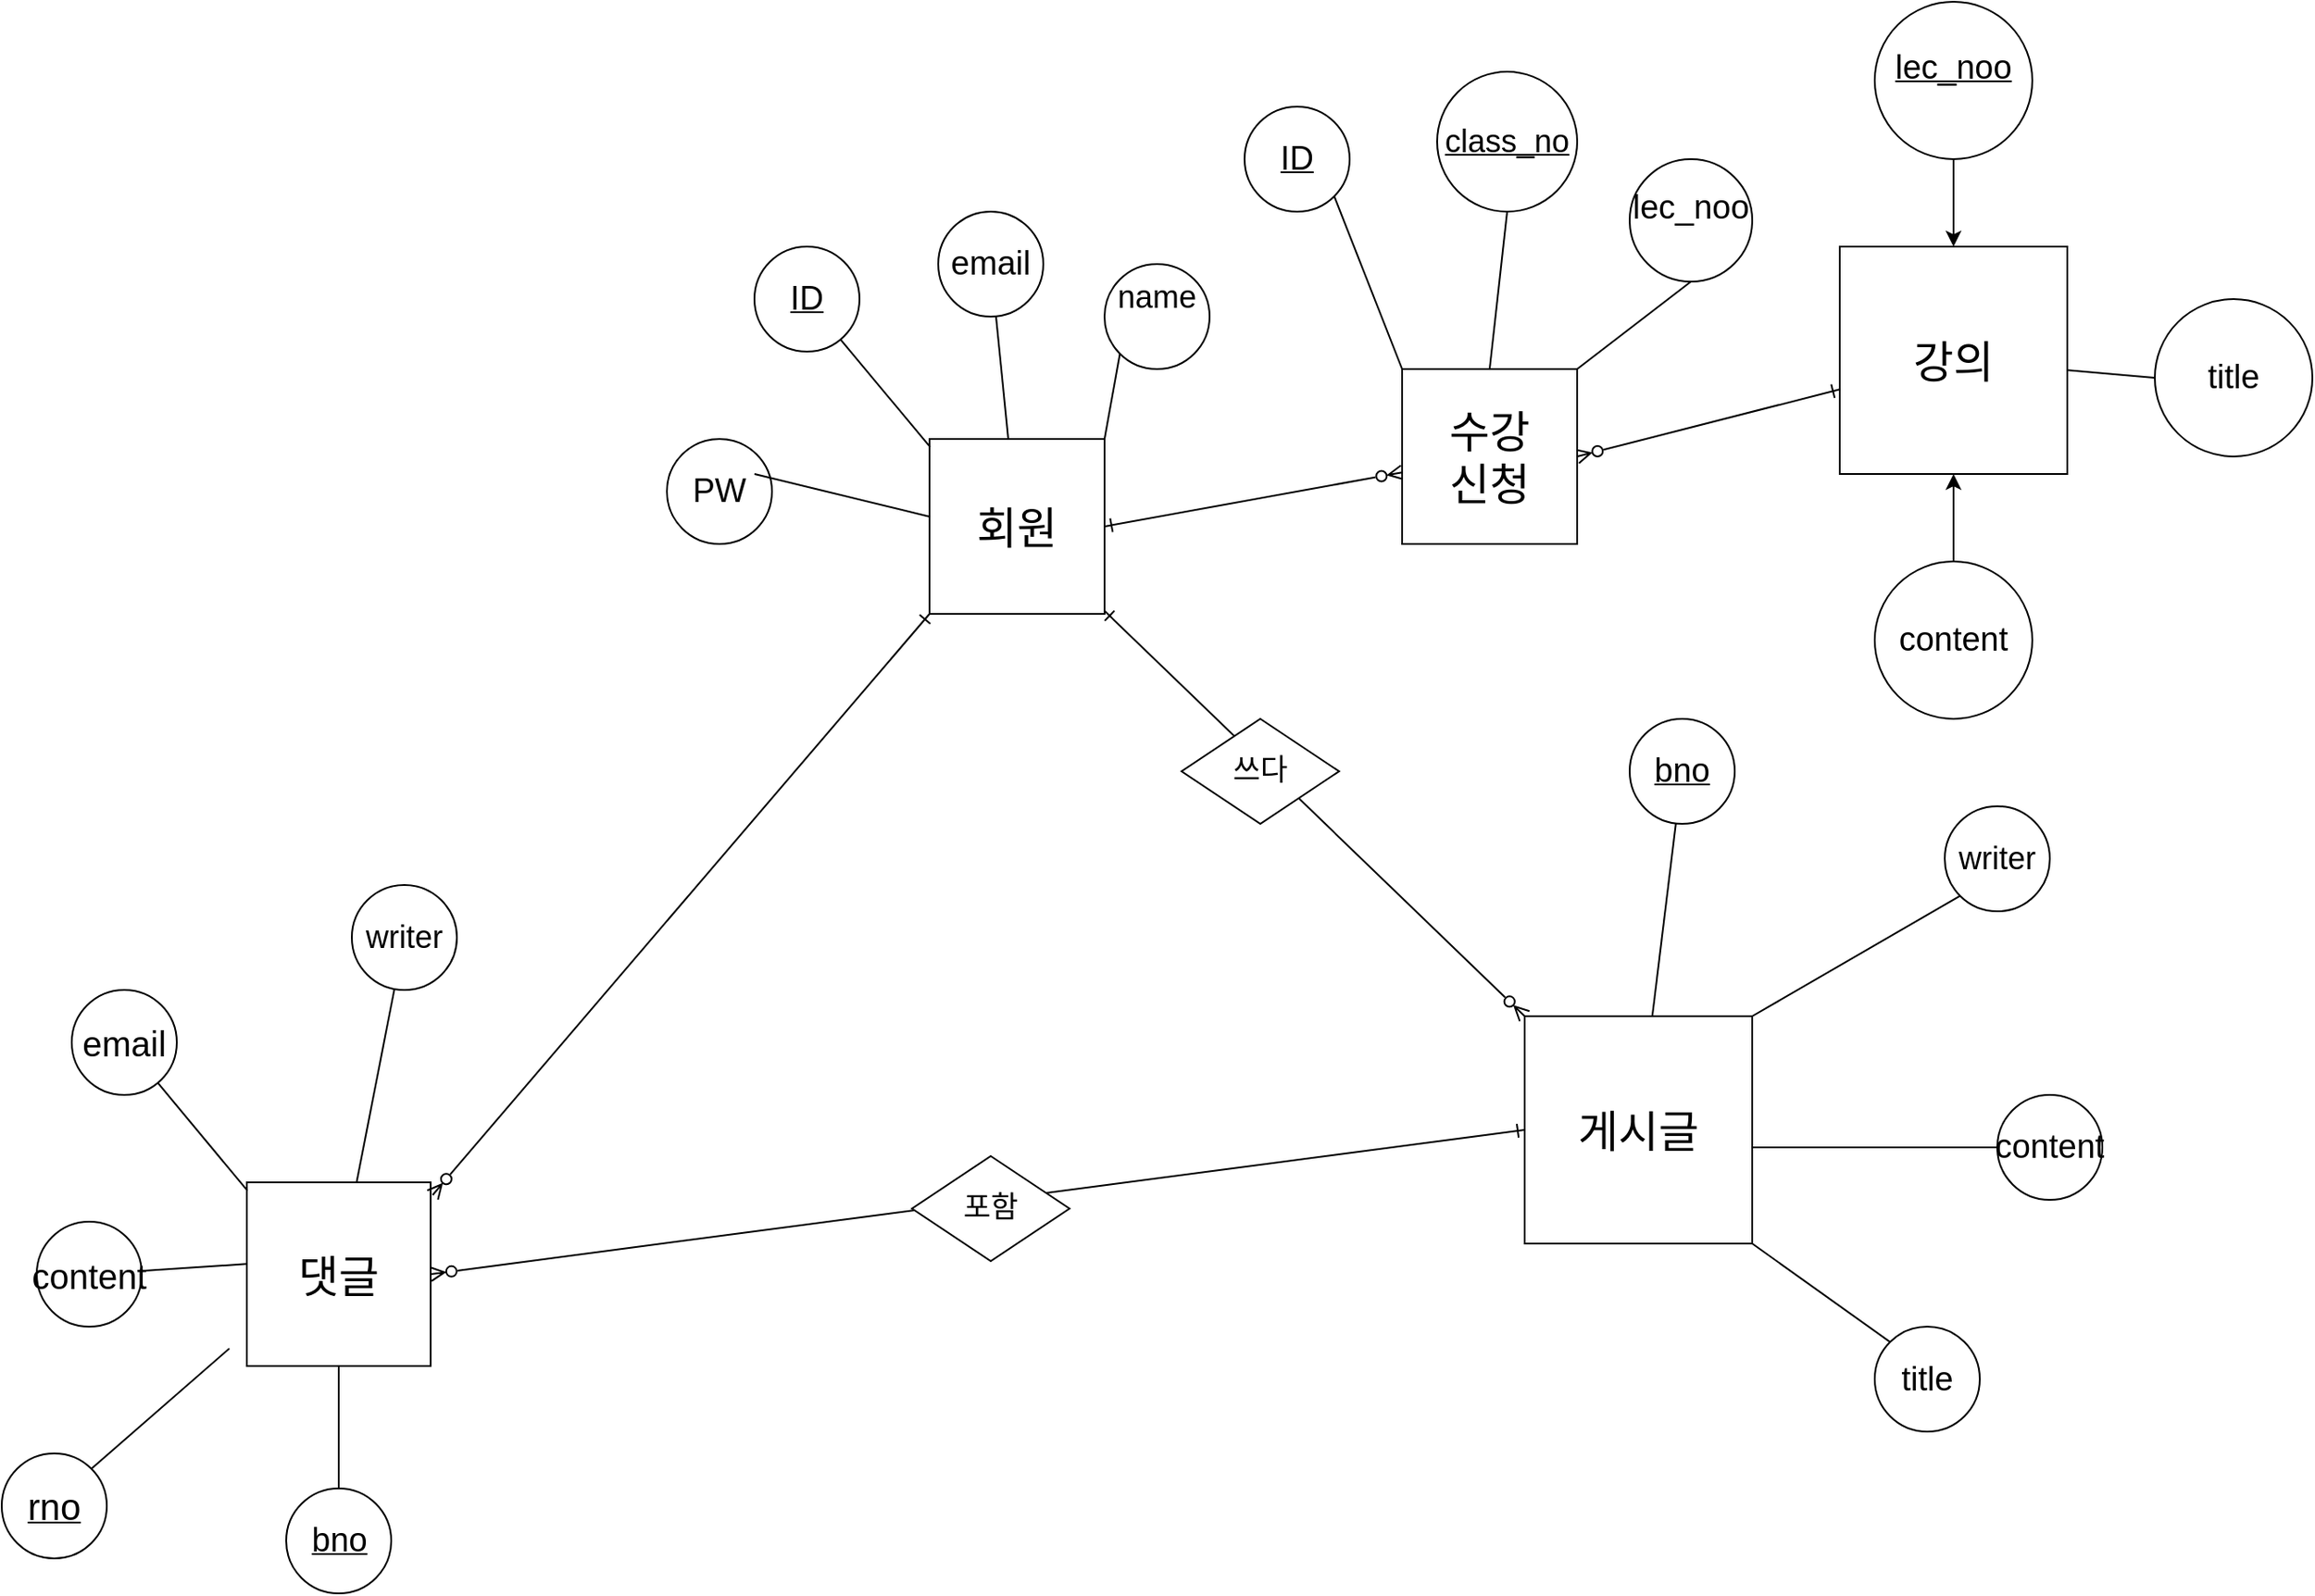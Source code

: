 <mxfile version="24.7.7">
  <diagram name="페이지-1" id="0OXIUgAizJ1hu2dsmJTp">
    <mxGraphModel dx="2577" dy="2097" grid="1" gridSize="10" guides="1" tooltips="1" connect="1" arrows="0" fold="1" page="1" pageScale="1" pageWidth="827" pageHeight="1169" math="0" shadow="0">
      <root>
        <mxCell id="0" />
        <mxCell id="1" parent="0" />
        <mxCell id="CziFLt2wX7d5tEqTFT7S-56" style="rounded=0;orthogonalLoop=1;jettySize=auto;html=1;exitX=1;exitY=0.5;exitDx=0;exitDy=0;endArrow=ERzeroToMany;endFill=0;startArrow=ERone;startFill=0;" edge="1" parent="1" source="CziFLt2wX7d5tEqTFT7S-4" target="CziFLt2wX7d5tEqTFT7S-55">
          <mxGeometry relative="1" as="geometry" />
        </mxCell>
        <mxCell id="CziFLt2wX7d5tEqTFT7S-4" value="&lt;font style=&quot;font-size: 25px;&quot;&gt;회원&lt;/font&gt;" style="whiteSpace=wrap;html=1;aspect=fixed;" vertex="1" parent="1">
          <mxGeometry x="270" y="220" width="100" height="100" as="geometry" />
        </mxCell>
        <mxCell id="CziFLt2wX7d5tEqTFT7S-5" value="&lt;u&gt;&lt;font style=&quot;font-size: 19px;&quot;&gt;ID&lt;/font&gt;&lt;/u&gt;" style="ellipse;whiteSpace=wrap;html=1;aspect=fixed;" vertex="1" parent="1">
          <mxGeometry x="170" y="110" width="60" height="60" as="geometry" />
        </mxCell>
        <mxCell id="CziFLt2wX7d5tEqTFT7S-6" value="&lt;font style=&quot;font-size: 19px;&quot;&gt;PW&lt;/font&gt;" style="ellipse;whiteSpace=wrap;html=1;aspect=fixed;" vertex="1" parent="1">
          <mxGeometry x="120" y="220" width="60" height="60" as="geometry" />
        </mxCell>
        <mxCell id="CziFLt2wX7d5tEqTFT7S-7" value="&lt;font style=&quot;font-size: 19px;&quot;&gt;email&lt;/font&gt;" style="ellipse;whiteSpace=wrap;html=1;aspect=fixed;" vertex="1" parent="1">
          <mxGeometry x="275" y="90" width="60" height="60" as="geometry" />
        </mxCell>
        <mxCell id="CziFLt2wX7d5tEqTFT7S-14" style="rounded=0;orthogonalLoop=1;jettySize=auto;html=1;exitX=0;exitY=1;exitDx=0;exitDy=0;entryX=1;entryY=0;entryDx=0;entryDy=0;endArrow=none;endFill=0;" edge="1" parent="1" source="CziFLt2wX7d5tEqTFT7S-8" target="CziFLt2wX7d5tEqTFT7S-4">
          <mxGeometry relative="1" as="geometry" />
        </mxCell>
        <mxCell id="CziFLt2wX7d5tEqTFT7S-8" value="&lt;font style=&quot;font-size: 18px;&quot;&gt;name&lt;/font&gt;&lt;div style=&quot;font-size: 18px;&quot;&gt;&lt;br&gt;&lt;/div&gt;" style="ellipse;whiteSpace=wrap;html=1;aspect=fixed;" vertex="1" parent="1">
          <mxGeometry x="370" y="120" width="60" height="60" as="geometry" />
        </mxCell>
        <mxCell id="CziFLt2wX7d5tEqTFT7S-10" style="rounded=0;orthogonalLoop=1;jettySize=auto;html=1;entryX=0;entryY=0.444;entryDx=0;entryDy=0;entryPerimeter=0;endArrow=none;endFill=0;" edge="1" parent="1" target="CziFLt2wX7d5tEqTFT7S-4">
          <mxGeometry relative="1" as="geometry">
            <mxPoint x="170" y="240" as="sourcePoint" />
          </mxGeometry>
        </mxCell>
        <mxCell id="CziFLt2wX7d5tEqTFT7S-11" style="rounded=0;orthogonalLoop=1;jettySize=auto;html=1;entryX=0.004;entryY=0.046;entryDx=0;entryDy=0;entryPerimeter=0;endArrow=none;endFill=0;" edge="1" parent="1" source="CziFLt2wX7d5tEqTFT7S-5" target="CziFLt2wX7d5tEqTFT7S-4">
          <mxGeometry relative="1" as="geometry" />
        </mxCell>
        <mxCell id="CziFLt2wX7d5tEqTFT7S-12" style="rounded=0;orthogonalLoop=1;jettySize=auto;html=1;endArrow=none;endFill=0;" edge="1" parent="1" source="CziFLt2wX7d5tEqTFT7S-7" target="CziFLt2wX7d5tEqTFT7S-4">
          <mxGeometry relative="1" as="geometry" />
        </mxCell>
        <mxCell id="CziFLt2wX7d5tEqTFT7S-38" style="rounded=0;orthogonalLoop=1;jettySize=auto;html=1;exitX=0;exitY=0;exitDx=0;exitDy=0;endArrow=ERone;endFill=0;startArrow=ERzeroToMany;startFill=0;" edge="1" parent="1" source="CziFLt2wX7d5tEqTFT7S-18" target="CziFLt2wX7d5tEqTFT7S-4">
          <mxGeometry relative="1" as="geometry" />
        </mxCell>
        <mxCell id="CziFLt2wX7d5tEqTFT7S-41" style="rounded=0;orthogonalLoop=1;jettySize=auto;html=1;exitX=0;exitY=0.5;exitDx=0;exitDy=0;entryX=1;entryY=0.5;entryDx=0;entryDy=0;startArrow=ERone;startFill=0;endArrow=ERzeroToMany;endFill=0;" edge="1" parent="1" source="CziFLt2wX7d5tEqTFT7S-18" target="CziFLt2wX7d5tEqTFT7S-27">
          <mxGeometry relative="1" as="geometry" />
        </mxCell>
        <mxCell id="CziFLt2wX7d5tEqTFT7S-18" value="&lt;span style=&quot;font-size: 25px;&quot;&gt;게시글&lt;/span&gt;" style="whiteSpace=wrap;html=1;aspect=fixed;" vertex="1" parent="1">
          <mxGeometry x="610" y="550" width="130" height="130" as="geometry" />
        </mxCell>
        <mxCell id="CziFLt2wX7d5tEqTFT7S-37" style="rounded=0;orthogonalLoop=1;jettySize=auto;html=1;exitX=0;exitY=0;exitDx=0;exitDy=0;entryX=1;entryY=1;entryDx=0;entryDy=0;endArrow=none;endFill=0;" edge="1" parent="1" source="CziFLt2wX7d5tEqTFT7S-19" target="CziFLt2wX7d5tEqTFT7S-18">
          <mxGeometry relative="1" as="geometry" />
        </mxCell>
        <mxCell id="CziFLt2wX7d5tEqTFT7S-19" value="&lt;font style=&quot;font-size: 19px;&quot;&gt;title&lt;/font&gt;" style="ellipse;whiteSpace=wrap;html=1;aspect=fixed;" vertex="1" parent="1">
          <mxGeometry x="810" y="727.5" width="60" height="60" as="geometry" />
        </mxCell>
        <mxCell id="CziFLt2wX7d5tEqTFT7S-20" value="&lt;font style=&quot;font-size: 19px;&quot;&gt;content&lt;/font&gt;" style="ellipse;whiteSpace=wrap;html=1;aspect=fixed;" vertex="1" parent="1">
          <mxGeometry x="880" y="595" width="60" height="60" as="geometry" />
        </mxCell>
        <mxCell id="CziFLt2wX7d5tEqTFT7S-21" value="&lt;u&gt;&lt;font style=&quot;font-size: 19px;&quot;&gt;bno&lt;/font&gt;&lt;/u&gt;" style="ellipse;whiteSpace=wrap;html=1;aspect=fixed;" vertex="1" parent="1">
          <mxGeometry x="670" y="380" width="60" height="60" as="geometry" />
        </mxCell>
        <mxCell id="CziFLt2wX7d5tEqTFT7S-22" style="rounded=0;orthogonalLoop=1;jettySize=auto;html=1;exitX=0;exitY=1;exitDx=0;exitDy=0;entryX=1;entryY=0;entryDx=0;entryDy=0;endArrow=none;endFill=0;" edge="1" parent="1" source="CziFLt2wX7d5tEqTFT7S-23" target="CziFLt2wX7d5tEqTFT7S-18">
          <mxGeometry relative="1" as="geometry" />
        </mxCell>
        <mxCell id="CziFLt2wX7d5tEqTFT7S-23" value="&lt;div&gt;&lt;font style=&quot;font-size: 18px;&quot;&gt;writer&lt;/font&gt;&lt;/div&gt;" style="ellipse;whiteSpace=wrap;html=1;aspect=fixed;" vertex="1" parent="1">
          <mxGeometry x="850" y="430" width="60" height="60" as="geometry" />
        </mxCell>
        <mxCell id="CziFLt2wX7d5tEqTFT7S-26" style="rounded=0;orthogonalLoop=1;jettySize=auto;html=1;endArrow=none;endFill=0;" edge="1" parent="1" source="CziFLt2wX7d5tEqTFT7S-21" target="CziFLt2wX7d5tEqTFT7S-18">
          <mxGeometry relative="1" as="geometry" />
        </mxCell>
        <mxCell id="CziFLt2wX7d5tEqTFT7S-27" value="&lt;span style=&quot;font-size: 25px;&quot;&gt;댓글&lt;/span&gt;" style="whiteSpace=wrap;html=1;aspect=fixed;" vertex="1" parent="1">
          <mxGeometry x="-120" y="645" width="105" height="105" as="geometry" />
        </mxCell>
        <mxCell id="CziFLt2wX7d5tEqTFT7S-28" value="&lt;font style=&quot;font-size: 20px;&quot;&gt;email&lt;/font&gt;" style="ellipse;whiteSpace=wrap;html=1;aspect=fixed;" vertex="1" parent="1">
          <mxGeometry x="-220" y="535" width="60" height="60" as="geometry" />
        </mxCell>
        <mxCell id="CziFLt2wX7d5tEqTFT7S-29" value="&lt;font style=&quot;font-size: 20px;&quot;&gt;content&lt;/font&gt;" style="ellipse;whiteSpace=wrap;html=1;aspect=fixed;" vertex="1" parent="1">
          <mxGeometry x="-240" y="667.5" width="60" height="60" as="geometry" />
        </mxCell>
        <mxCell id="CziFLt2wX7d5tEqTFT7S-30" value="&lt;font style=&quot;font-size: 18px;&quot;&gt;writer&lt;/font&gt;" style="ellipse;whiteSpace=wrap;html=1;aspect=fixed;" vertex="1" parent="1">
          <mxGeometry x="-60" y="475" width="60" height="60" as="geometry" />
        </mxCell>
        <mxCell id="CziFLt2wX7d5tEqTFT7S-45" style="rounded=0;orthogonalLoop=1;jettySize=auto;html=1;exitX=1;exitY=0;exitDx=0;exitDy=0;endArrow=none;endFill=0;" edge="1" parent="1" source="CziFLt2wX7d5tEqTFT7S-32">
          <mxGeometry relative="1" as="geometry">
            <mxPoint x="-130" y="740" as="targetPoint" />
          </mxGeometry>
        </mxCell>
        <mxCell id="CziFLt2wX7d5tEqTFT7S-32" value="&lt;u&gt;&lt;font style=&quot;font-size: 21px;&quot;&gt;rno&lt;/font&gt;&lt;/u&gt;" style="ellipse;whiteSpace=wrap;html=1;aspect=fixed;" vertex="1" parent="1">
          <mxGeometry x="-260" y="800" width="60" height="60" as="geometry" />
        </mxCell>
        <mxCell id="CziFLt2wX7d5tEqTFT7S-33" style="rounded=0;orthogonalLoop=1;jettySize=auto;html=1;entryX=0;entryY=0.444;entryDx=0;entryDy=0;entryPerimeter=0;endArrow=none;endFill=0;" edge="1" parent="1" source="CziFLt2wX7d5tEqTFT7S-29" target="CziFLt2wX7d5tEqTFT7S-27">
          <mxGeometry relative="1" as="geometry" />
        </mxCell>
        <mxCell id="CziFLt2wX7d5tEqTFT7S-34" style="rounded=0;orthogonalLoop=1;jettySize=auto;html=1;entryX=0.004;entryY=0.046;entryDx=0;entryDy=0;entryPerimeter=0;endArrow=none;endFill=0;" edge="1" parent="1" source="CziFLt2wX7d5tEqTFT7S-28" target="CziFLt2wX7d5tEqTFT7S-27">
          <mxGeometry relative="1" as="geometry" />
        </mxCell>
        <mxCell id="CziFLt2wX7d5tEqTFT7S-35" style="rounded=0;orthogonalLoop=1;jettySize=auto;html=1;endArrow=none;endFill=0;" edge="1" parent="1" source="CziFLt2wX7d5tEqTFT7S-30" target="CziFLt2wX7d5tEqTFT7S-27">
          <mxGeometry relative="1" as="geometry" />
        </mxCell>
        <mxCell id="CziFLt2wX7d5tEqTFT7S-39" style="rounded=0;orthogonalLoop=1;jettySize=auto;html=1;exitX=0;exitY=0.5;exitDx=0;exitDy=0;entryX=1;entryY=0.577;entryDx=0;entryDy=0;entryPerimeter=0;endArrow=none;endFill=0;" edge="1" parent="1" source="CziFLt2wX7d5tEqTFT7S-20" target="CziFLt2wX7d5tEqTFT7S-18">
          <mxGeometry relative="1" as="geometry" />
        </mxCell>
        <mxCell id="CziFLt2wX7d5tEqTFT7S-40" value="&lt;font style=&quot;font-size: 17px;&quot;&gt;쓰다&lt;/font&gt;" style="rhombus;whiteSpace=wrap;html=1;" vertex="1" parent="1">
          <mxGeometry x="414" y="380" width="90" height="60" as="geometry" />
        </mxCell>
        <mxCell id="CziFLt2wX7d5tEqTFT7S-42" value="&lt;span style=&quot;font-size: 17px;&quot;&gt;포함&lt;/span&gt;" style="rhombus;whiteSpace=wrap;html=1;" vertex="1" parent="1">
          <mxGeometry x="260" y="630" width="90" height="60" as="geometry" />
        </mxCell>
        <mxCell id="CziFLt2wX7d5tEqTFT7S-44" style="rounded=0;orthogonalLoop=1;jettySize=auto;html=1;exitX=0;exitY=1;exitDx=0;exitDy=0;entryX=1.011;entryY=0.069;entryDx=0;entryDy=0;entryPerimeter=0;endArrow=ERzeroToMany;endFill=0;startArrow=ERone;startFill=0;" edge="1" parent="1" source="CziFLt2wX7d5tEqTFT7S-4" target="CziFLt2wX7d5tEqTFT7S-27">
          <mxGeometry relative="1" as="geometry" />
        </mxCell>
        <mxCell id="CziFLt2wX7d5tEqTFT7S-46" value="&lt;font style=&quot;font-size: 25px;&quot;&gt;강의&lt;/font&gt;" style="whiteSpace=wrap;html=1;aspect=fixed;" vertex="1" parent="1">
          <mxGeometry x="790" y="110" width="130" height="130" as="geometry" />
        </mxCell>
        <mxCell id="CziFLt2wX7d5tEqTFT7S-51" style="edgeStyle=orthogonalEdgeStyle;rounded=0;orthogonalLoop=1;jettySize=auto;html=1;exitX=0.5;exitY=1;exitDx=0;exitDy=0;endArrow=classic;endFill=1;" edge="1" parent="1" source="CziFLt2wX7d5tEqTFT7S-47" target="CziFLt2wX7d5tEqTFT7S-46">
          <mxGeometry relative="1" as="geometry" />
        </mxCell>
        <mxCell id="CziFLt2wX7d5tEqTFT7S-47" value="&lt;font style=&quot;font-size: 19px;&quot;&gt;&lt;u&gt;lec_noo&lt;/u&gt;&lt;/font&gt;&lt;div&gt;&lt;br&gt;&lt;/div&gt;" style="ellipse;whiteSpace=wrap;html=1;aspect=fixed;" vertex="1" parent="1">
          <mxGeometry x="810" y="-30" width="90" height="90" as="geometry" />
        </mxCell>
        <mxCell id="CziFLt2wX7d5tEqTFT7S-52" style="rounded=0;orthogonalLoop=1;jettySize=auto;html=1;exitX=0;exitY=0.5;exitDx=0;exitDy=0;endArrow=none;endFill=0;" edge="1" parent="1" source="CziFLt2wX7d5tEqTFT7S-48" target="CziFLt2wX7d5tEqTFT7S-46">
          <mxGeometry relative="1" as="geometry" />
        </mxCell>
        <mxCell id="CziFLt2wX7d5tEqTFT7S-48" value="&lt;div&gt;&lt;span style=&quot;font-size: 19px;&quot;&gt;title&lt;/span&gt;&lt;/div&gt;" style="ellipse;whiteSpace=wrap;html=1;aspect=fixed;" vertex="1" parent="1">
          <mxGeometry x="970" y="140" width="90" height="90" as="geometry" />
        </mxCell>
        <mxCell id="CziFLt2wX7d5tEqTFT7S-53" style="rounded=0;orthogonalLoop=1;jettySize=auto;html=1;exitX=0.5;exitY=0;exitDx=0;exitDy=0;entryX=0.5;entryY=1;entryDx=0;entryDy=0;endArrow=classic;endFill=1;" edge="1" parent="1" source="CziFLt2wX7d5tEqTFT7S-49" target="CziFLt2wX7d5tEqTFT7S-46">
          <mxGeometry relative="1" as="geometry" />
        </mxCell>
        <mxCell id="CziFLt2wX7d5tEqTFT7S-49" value="&lt;div&gt;&lt;span style=&quot;font-size: 19px;&quot;&gt;content&lt;/span&gt;&lt;/div&gt;" style="ellipse;whiteSpace=wrap;html=1;aspect=fixed;" vertex="1" parent="1">
          <mxGeometry x="810" y="290" width="90" height="90" as="geometry" />
        </mxCell>
        <mxCell id="CziFLt2wX7d5tEqTFT7S-57" style="rounded=0;orthogonalLoop=1;jettySize=auto;html=1;exitX=1;exitY=0.5;exitDx=0;exitDy=0;endArrow=ERone;endFill=0;startArrow=ERzeroToMany;startFill=0;" edge="1" parent="1" source="CziFLt2wX7d5tEqTFT7S-55" target="CziFLt2wX7d5tEqTFT7S-46">
          <mxGeometry relative="1" as="geometry" />
        </mxCell>
        <mxCell id="CziFLt2wX7d5tEqTFT7S-63" style="rounded=0;orthogonalLoop=1;jettySize=auto;html=1;exitX=1;exitY=0;exitDx=0;exitDy=0;entryX=0.5;entryY=1;entryDx=0;entryDy=0;endArrow=none;endFill=0;" edge="1" parent="1" source="CziFLt2wX7d5tEqTFT7S-55" target="CziFLt2wX7d5tEqTFT7S-62">
          <mxGeometry relative="1" as="geometry" />
        </mxCell>
        <mxCell id="CziFLt2wX7d5tEqTFT7S-55" value="&lt;span style=&quot;font-size: 25px;&quot;&gt;수강&lt;/span&gt;&lt;div&gt;&lt;span style=&quot;font-size: 25px;&quot;&gt;신청&lt;/span&gt;&lt;/div&gt;" style="whiteSpace=wrap;html=1;aspect=fixed;" vertex="1" parent="1">
          <mxGeometry x="540" y="180" width="100" height="100" as="geometry" />
        </mxCell>
        <mxCell id="CziFLt2wX7d5tEqTFT7S-59" style="rounded=0;orthogonalLoop=1;jettySize=auto;html=1;exitX=0.5;exitY=1;exitDx=0;exitDy=0;entryX=0.5;entryY=0;entryDx=0;entryDy=0;endArrow=none;endFill=0;" edge="1" parent="1" source="CziFLt2wX7d5tEqTFT7S-58" target="CziFLt2wX7d5tEqTFT7S-55">
          <mxGeometry relative="1" as="geometry" />
        </mxCell>
        <mxCell id="CziFLt2wX7d5tEqTFT7S-58" value="&lt;div style=&quot;font-size: 18px;&quot;&gt;&lt;u&gt;class_no&lt;/u&gt;&lt;/div&gt;" style="ellipse;whiteSpace=wrap;html=1;aspect=fixed;" vertex="1" parent="1">
          <mxGeometry x="560" y="10" width="80" height="80" as="geometry" />
        </mxCell>
        <mxCell id="CziFLt2wX7d5tEqTFT7S-61" style="rounded=0;orthogonalLoop=1;jettySize=auto;html=1;exitX=1;exitY=1;exitDx=0;exitDy=0;entryX=0;entryY=0;entryDx=0;entryDy=0;endArrow=none;endFill=0;" edge="1" parent="1" source="CziFLt2wX7d5tEqTFT7S-60" target="CziFLt2wX7d5tEqTFT7S-55">
          <mxGeometry relative="1" as="geometry" />
        </mxCell>
        <mxCell id="CziFLt2wX7d5tEqTFT7S-60" value="&lt;u&gt;&lt;font style=&quot;font-size: 19px;&quot;&gt;ID&lt;/font&gt;&lt;/u&gt;" style="ellipse;whiteSpace=wrap;html=1;aspect=fixed;" vertex="1" parent="1">
          <mxGeometry x="450" y="30" width="60" height="60" as="geometry" />
        </mxCell>
        <mxCell id="CziFLt2wX7d5tEqTFT7S-62" value="&lt;font style=&quot;font-size: 19px;&quot;&gt;lec_noo&lt;/font&gt;&lt;div&gt;&lt;br&gt;&lt;/div&gt;" style="ellipse;whiteSpace=wrap;html=1;aspect=fixed;" vertex="1" parent="1">
          <mxGeometry x="670" y="60" width="70" height="70" as="geometry" />
        </mxCell>
        <mxCell id="CziFLt2wX7d5tEqTFT7S-65" style="rounded=0;orthogonalLoop=1;jettySize=auto;html=1;exitX=0.5;exitY=0;exitDx=0;exitDy=0;entryX=0.5;entryY=1;entryDx=0;entryDy=0;endArrow=none;endFill=0;" edge="1" parent="1" source="CziFLt2wX7d5tEqTFT7S-64" target="CziFLt2wX7d5tEqTFT7S-27">
          <mxGeometry relative="1" as="geometry" />
        </mxCell>
        <mxCell id="CziFLt2wX7d5tEqTFT7S-64" value="&lt;u&gt;&lt;font style=&quot;font-size: 19px;&quot;&gt;bno&lt;/font&gt;&lt;/u&gt;" style="ellipse;whiteSpace=wrap;html=1;aspect=fixed;" vertex="1" parent="1">
          <mxGeometry x="-97.5" y="820" width="60" height="60" as="geometry" />
        </mxCell>
      </root>
    </mxGraphModel>
  </diagram>
</mxfile>
